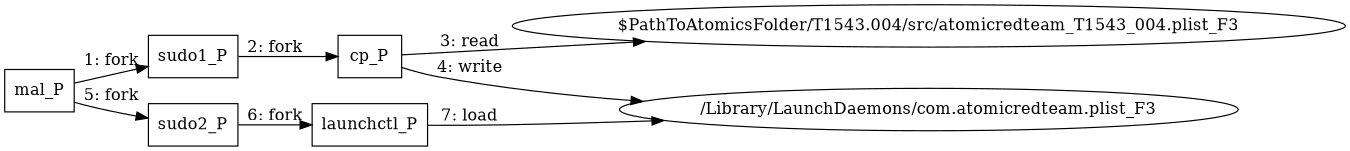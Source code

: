 digraph "T1543.004" {
rankdir="LR"
size="9"
fixedsize="false"
splines="true"
nodesep=0.3
ranksep=0
fontsize=10
overlap="scalexy"
engine= "neato"
	"mal_P" [node_type=Process shape=box]
	"sudo1_P" [node_type=Process shape=box]
	"cp_P" [node_type=Process shape=box]
	"sudo2_P" [node_type=Process shape=box]
	"launchctl_P" [node_type=Process shape=box]
	"$PathToAtomicsFolder/T1543.004/src/atomicredteam_T1543_004.plist_F3" [node_type=File shape=ellipse]
	"/Library/LaunchDaemons/com.atomicredteam.plist_F3" [node_type=File shape=ellipse]
	"mal_P" -> "sudo1_P" [label="1: fork"]
	"sudo1_P" -> "cp_P" [label="2: fork"]
	"cp_P" -> "$PathToAtomicsFolder/T1543.004/src/atomicredteam_T1543_004.plist_F3" [label="3: read"]
	"cp_P" -> "/Library/LaunchDaemons/com.atomicredteam.plist_F3" [label="4: write"]
	"mal_P" -> "sudo2_P" [label="5: fork"]
	"sudo2_P" -> "launchctl_P" [label="6: fork"]
	"launchctl_P" -> "/Library/LaunchDaemons/com.atomicredteam.plist_F3" [label="7: load"]
}
